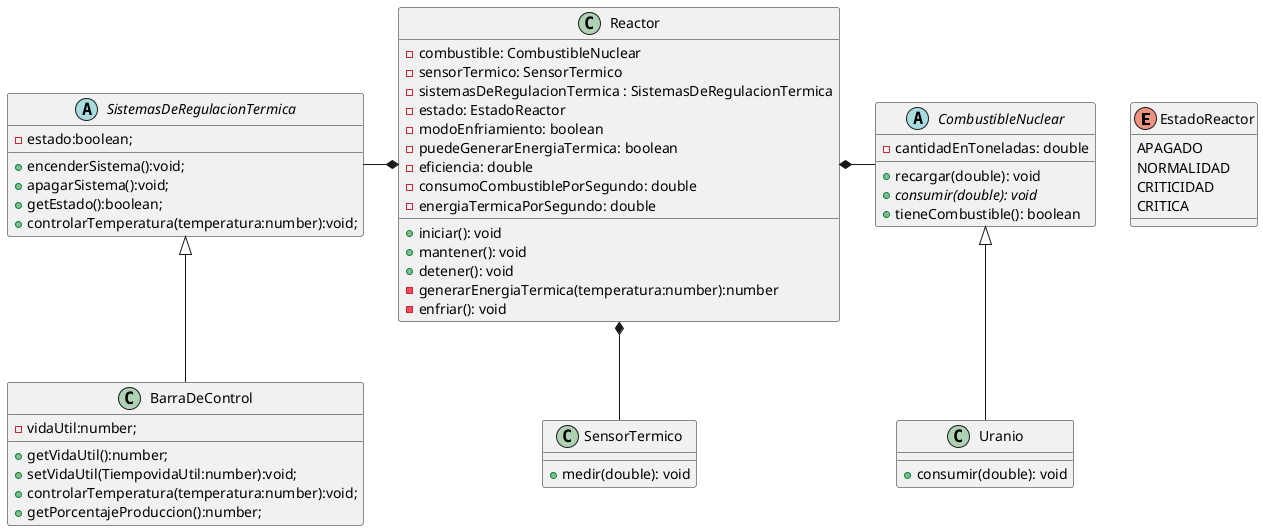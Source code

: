 @startuml DiagramaReactor

enum EstadoReactor {
  APAGADO
  NORMALIDAD
  CRITICIDAD
  CRITICA
}

abstract class CombustibleNuclear {
  - cantidadEnToneladas: double
 
  + recargar(double): void
  + {abstract} consumir(double): void
  + tieneCombustible(): boolean
}

class Uranio extends CombustibleNuclear {
  + consumir(double): void
}

abstract class SistemasDeRegulacionTermica{
    - estado:boolean;
    + encenderSistema():void;
    + apagarSistema():void;
    + getEstado():boolean;
    + controlarTemperatura(temperatura:number):void;
}

class BarraDeControl extends SistemasDeRegulacionTermica{
    - vidaUtil:number;
    + getVidaUtil():number;
    + setVidaUtil(TiempovidaUtil:number):void;
    + controlarTemperatura(temperatura:number):void;
    + getPorcentajeProduccion():number;
}

class SensorTermico {
  + medir(double): void
}

class Reactor {
  - combustible: CombustibleNuclear
  - sensorTermico: SensorTermico
  - sistemasDeRegulacionTermica : SistemasDeRegulacionTermica
  - estado: EstadoReactor
  - modoEnfriamiento: boolean
  - puedeGenerarEnergiaTermica: boolean
  - eficiencia: double
  - consumoCombustiblePorSegundo: double
  - energiaTermicaPorSegundo: double

  + iniciar(): void
  + mantener(): void
  + detener(): void
  - generarEnergiaTermica(temperatura:number):number
  - enfriar(): void
}

Reactor *-r- CombustibleNuclear
Reactor *-- SensorTermico
Reactor *-l- SistemasDeRegulacionTermica

@enduml